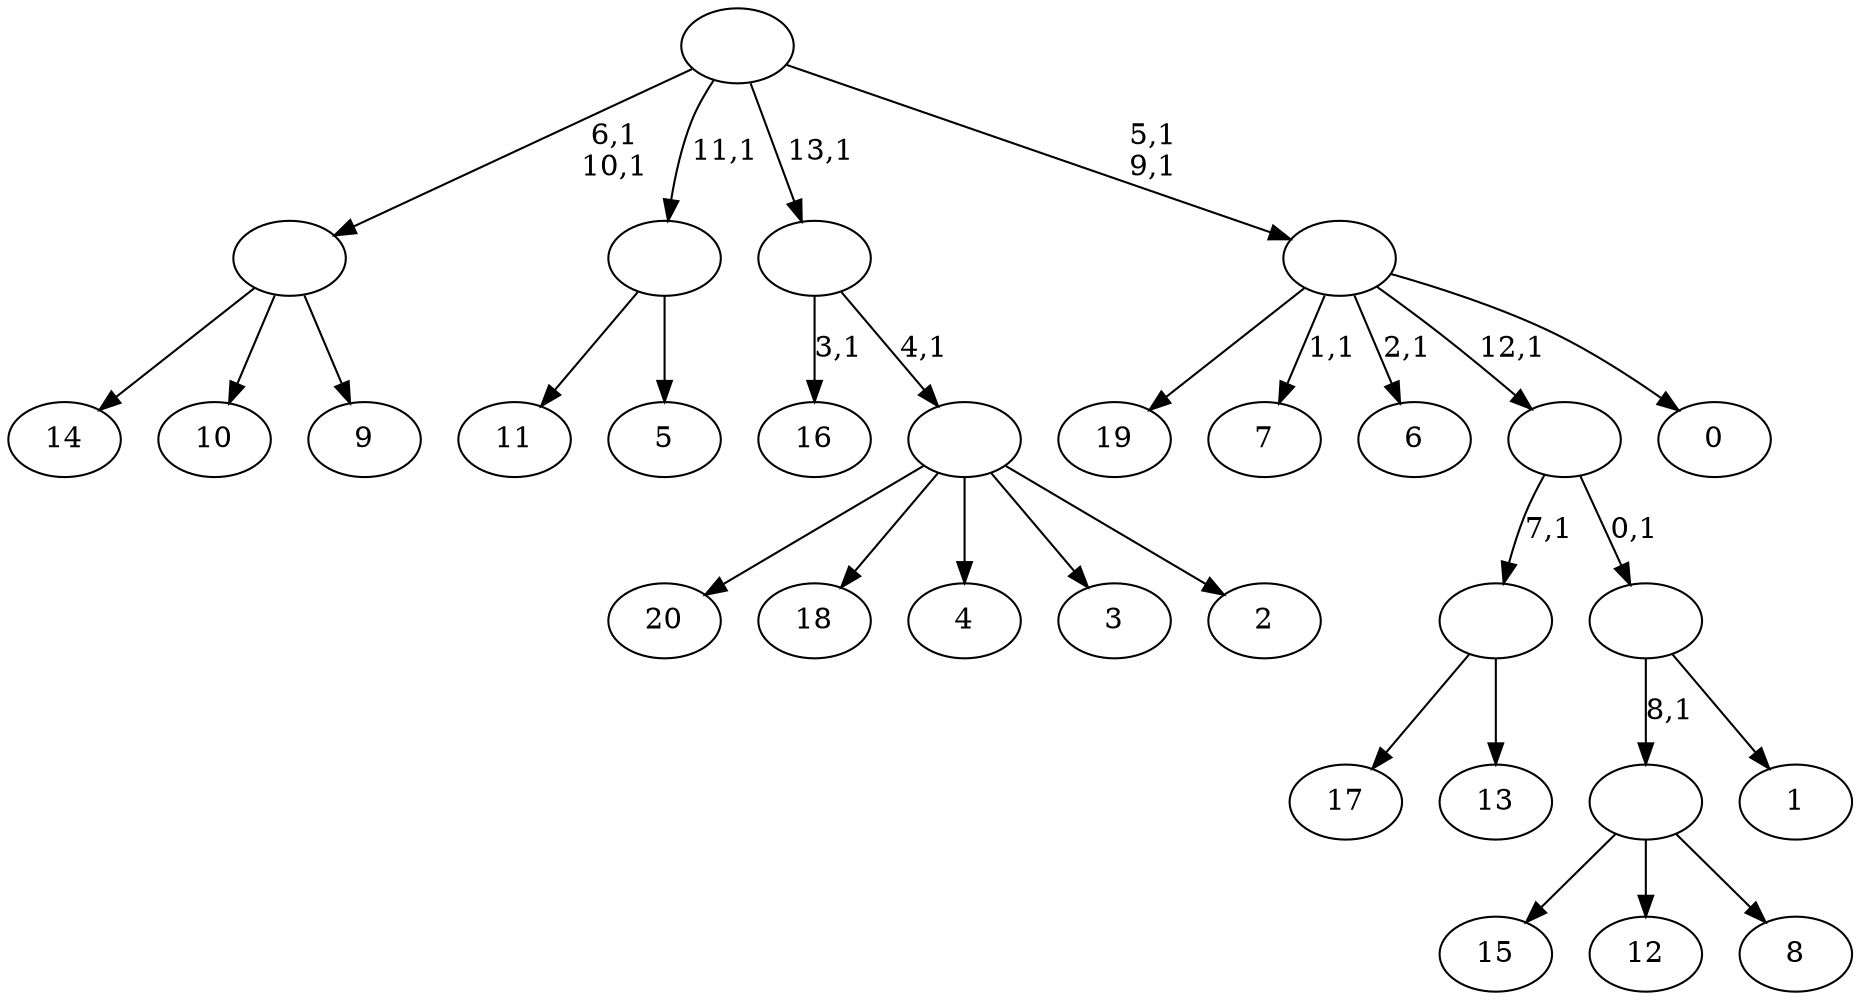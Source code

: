 digraph T {
	35 [label="20"]
	34 [label="19"]
	33 [label="18"]
	32 [label="17"]
	31 [label="16"]
	29 [label="15"]
	28 [label="14"]
	27 [label="13"]
	26 [label=""]
	25 [label="12"]
	24 [label="11"]
	23 [label="10"]
	22 [label="9"]
	21 [label=""]
	19 [label="8"]
	18 [label=""]
	17 [label="7"]
	15 [label="6"]
	13 [label="5"]
	12 [label=""]
	11 [label="4"]
	10 [label="3"]
	9 [label="2"]
	8 [label=""]
	7 [label=""]
	6 [label="1"]
	5 [label=""]
	4 [label=""]
	3 [label="0"]
	2 [label=""]
	0 [label=""]
	26 -> 32 [label=""]
	26 -> 27 [label=""]
	21 -> 28 [label=""]
	21 -> 23 [label=""]
	21 -> 22 [label=""]
	18 -> 29 [label=""]
	18 -> 25 [label=""]
	18 -> 19 [label=""]
	12 -> 24 [label=""]
	12 -> 13 [label=""]
	8 -> 35 [label=""]
	8 -> 33 [label=""]
	8 -> 11 [label=""]
	8 -> 10 [label=""]
	8 -> 9 [label=""]
	7 -> 31 [label="3,1"]
	7 -> 8 [label="4,1"]
	5 -> 18 [label="8,1"]
	5 -> 6 [label=""]
	4 -> 26 [label="7,1"]
	4 -> 5 [label="0,1"]
	2 -> 15 [label="2,1"]
	2 -> 17 [label="1,1"]
	2 -> 34 [label=""]
	2 -> 4 [label="12,1"]
	2 -> 3 [label=""]
	0 -> 2 [label="5,1\n9,1"]
	0 -> 21 [label="6,1\n10,1"]
	0 -> 12 [label="11,1"]
	0 -> 7 [label="13,1"]
}
